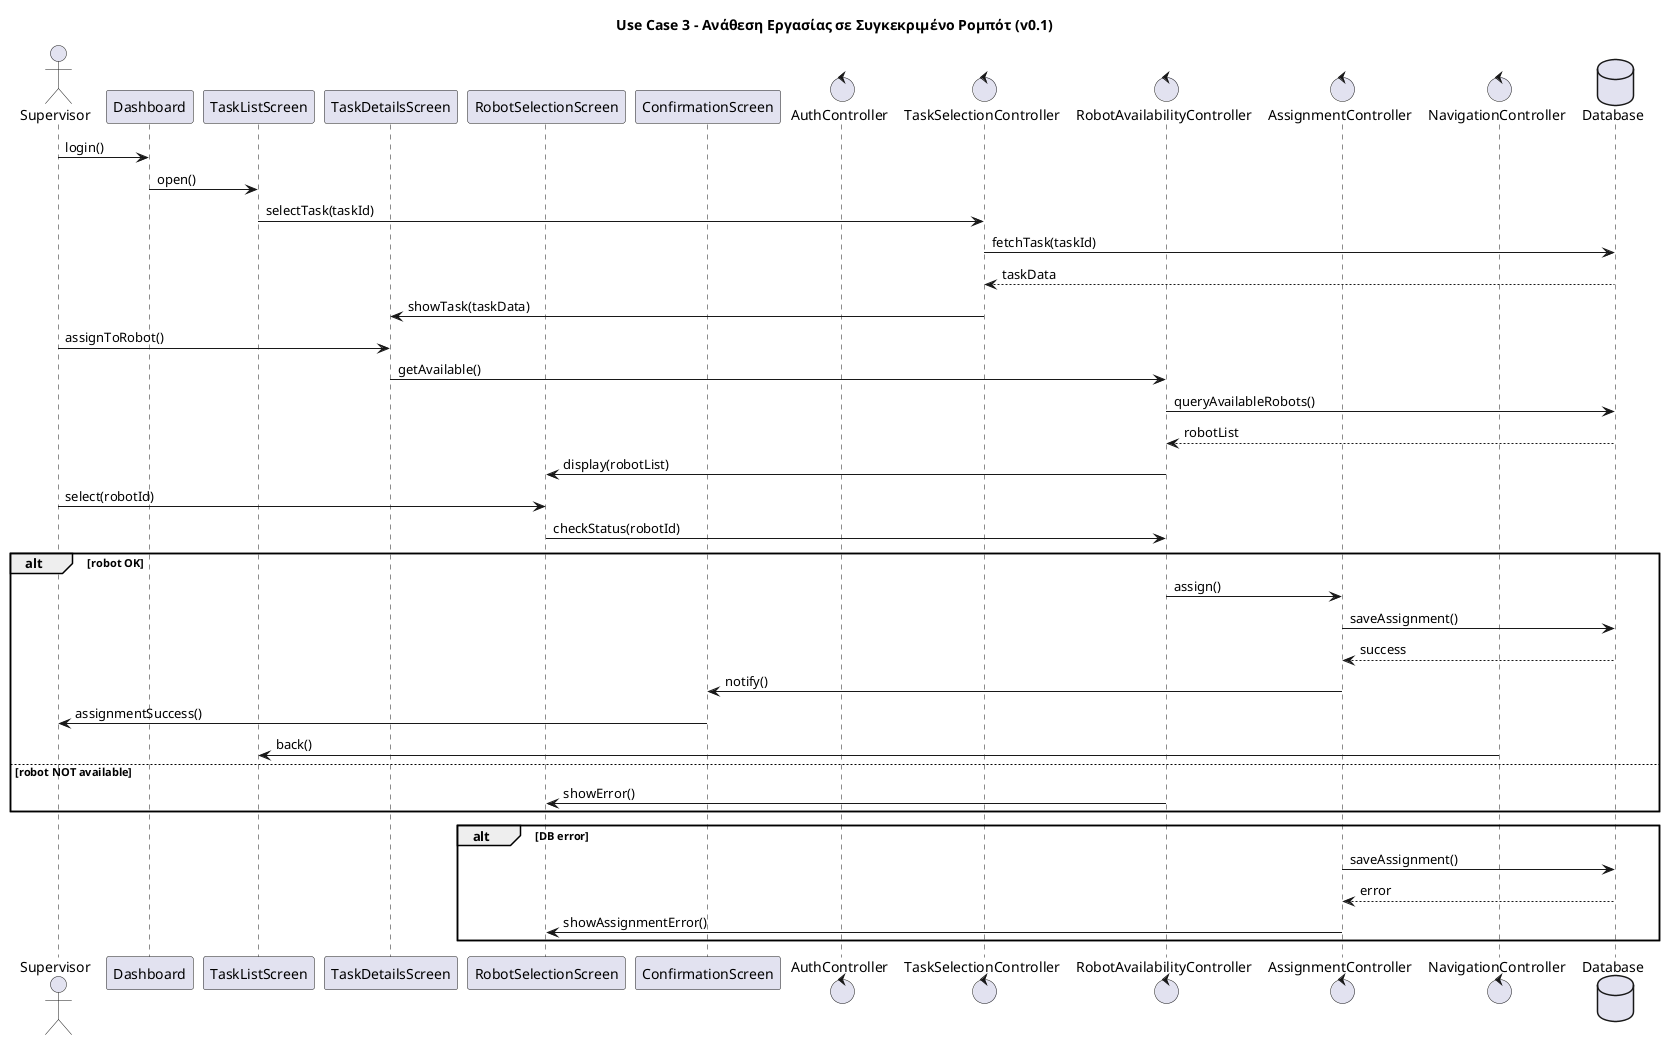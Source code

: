 @startuml
title Use Case 3 - Ανάθεση Εργασίας σε Συγκεκριμένο Ρομπότ (v0.1)

actor Supervisor
participant Dashboard
participant TaskListScreen
participant TaskDetailsScreen
participant RobotSelectionScreen
participant ConfirmationScreen
control AuthController
control TaskSelectionController
control RobotAvailabilityController
control AssignmentController
control NavigationController
database Database

Supervisor -> Dashboard : login()
Dashboard -> TaskListScreen : open()
TaskListScreen -> TaskSelectionController : selectTask(taskId)
TaskSelectionController -> Database : fetchTask(taskId)
Database --> TaskSelectionController : taskData
TaskSelectionController -> TaskDetailsScreen : showTask(taskData)

Supervisor -> TaskDetailsScreen : assignToRobot()
TaskDetailsScreen -> RobotAvailabilityController : getAvailable()
RobotAvailabilityController -> Database : queryAvailableRobots()
Database --> RobotAvailabilityController : robotList
RobotAvailabilityController -> RobotSelectionScreen : display(robotList)

Supervisor -> RobotSelectionScreen : select(robotId)
RobotSelectionScreen -> RobotAvailabilityController : checkStatus(robotId)
alt robot OK
    RobotAvailabilityController -> AssignmentController : assign()
    AssignmentController -> Database : saveAssignment()
    Database --> AssignmentController : success
    AssignmentController -> ConfirmationScreen : notify()
    ConfirmationScreen -> Supervisor : assignmentSuccess()
    NavigationController -> TaskListScreen : back()
else robot NOT available
    RobotAvailabilityController -> RobotSelectionScreen : showError()
end

alt DB error
    AssignmentController -> Database : saveAssignment()
    Database --> AssignmentController : error
    AssignmentController -> RobotSelectionScreen : showAssignmentError()
end
@enduml
